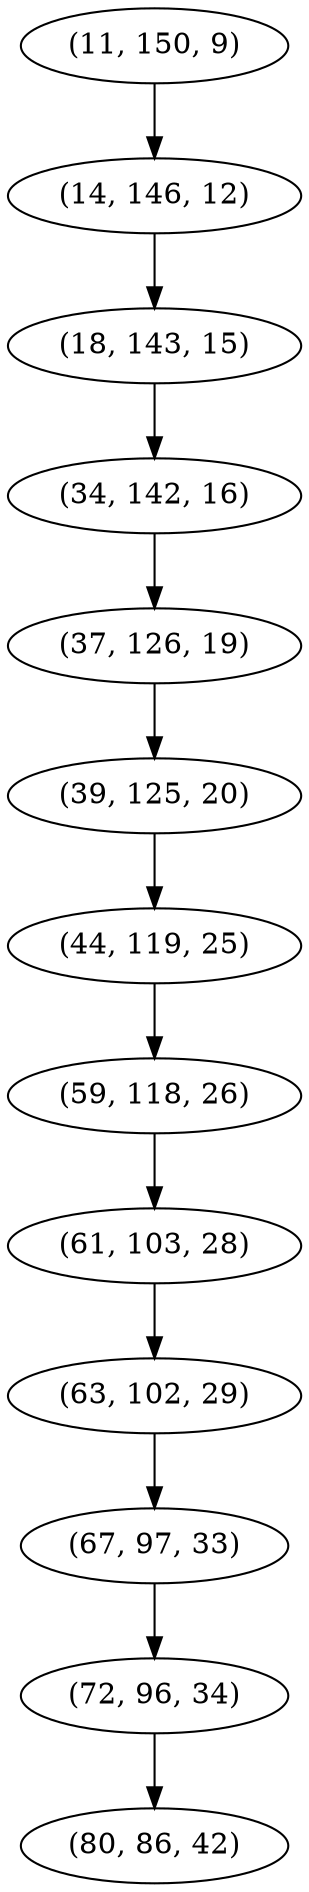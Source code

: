 digraph tree {
    "(11, 150, 9)";
    "(14, 146, 12)";
    "(18, 143, 15)";
    "(34, 142, 16)";
    "(37, 126, 19)";
    "(39, 125, 20)";
    "(44, 119, 25)";
    "(59, 118, 26)";
    "(61, 103, 28)";
    "(63, 102, 29)";
    "(67, 97, 33)";
    "(72, 96, 34)";
    "(80, 86, 42)";
    "(11, 150, 9)" -> "(14, 146, 12)";
    "(14, 146, 12)" -> "(18, 143, 15)";
    "(18, 143, 15)" -> "(34, 142, 16)";
    "(34, 142, 16)" -> "(37, 126, 19)";
    "(37, 126, 19)" -> "(39, 125, 20)";
    "(39, 125, 20)" -> "(44, 119, 25)";
    "(44, 119, 25)" -> "(59, 118, 26)";
    "(59, 118, 26)" -> "(61, 103, 28)";
    "(61, 103, 28)" -> "(63, 102, 29)";
    "(63, 102, 29)" -> "(67, 97, 33)";
    "(67, 97, 33)" -> "(72, 96, 34)";
    "(72, 96, 34)" -> "(80, 86, 42)";
}
